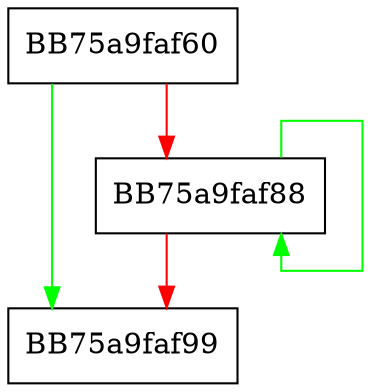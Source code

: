 digraph _Rep {
  node [shape="box"];
  graph [splines=ortho];
  BB75a9faf60 -> BB75a9faf99 [color="green"];
  BB75a9faf60 -> BB75a9faf88 [color="red"];
  BB75a9faf88 -> BB75a9faf88 [color="green"];
  BB75a9faf88 -> BB75a9faf99 [color="red"];
}